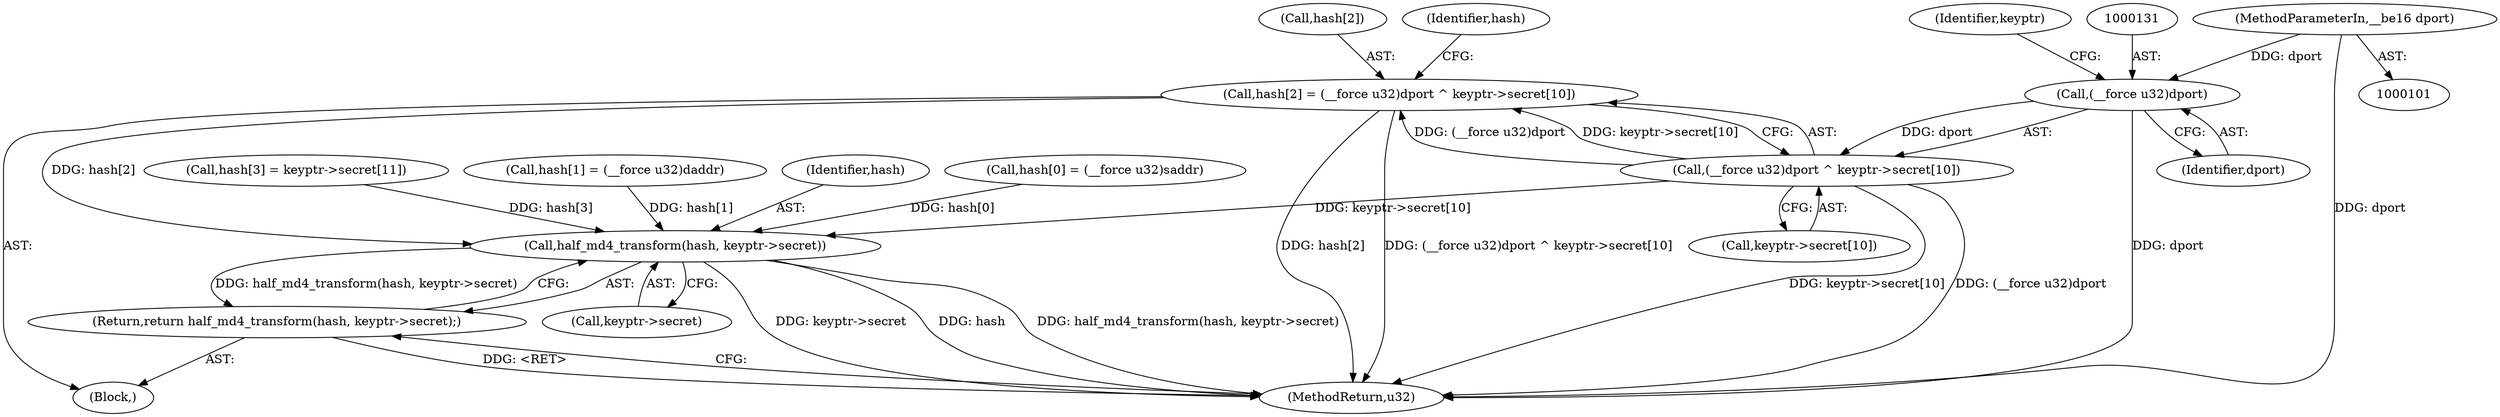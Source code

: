 digraph "1_linux_6e5714eaf77d79ae1c8b47e3e040ff5411b717ec_4@array" {
"1000125" [label="(Call,hash[2] = (__force u32)dport ^ keyptr->secret[10])"];
"1000129" [label="(Call,(__force u32)dport ^ keyptr->secret[10])"];
"1000130" [label="(Call,(__force u32)dport)"];
"1000104" [label="(MethodParameterIn,__be16 dport)"];
"1000148" [label="(Call,half_md4_transform(hash, keyptr->secret))"];
"1000147" [label="(Return,return half_md4_transform(hash, keyptr->secret);)"];
"1000104" [label="(MethodParameterIn,__be16 dport)"];
"1000148" [label="(Call,half_md4_transform(hash, keyptr->secret))"];
"1000126" [label="(Call,hash[2])"];
"1000138" [label="(Call,hash[3] = keyptr->secret[11])"];
"1000147" [label="(Return,return half_md4_transform(hash, keyptr->secret);)"];
"1000118" [label="(Call,hash[1] = (__force u32)daddr)"];
"1000105" [label="(Block,)"];
"1000129" [label="(Call,(__force u32)dport ^ keyptr->secret[10])"];
"1000130" [label="(Call,(__force u32)dport)"];
"1000132" [label="(Identifier,dport)"];
"1000125" [label="(Call,hash[2] = (__force u32)dport ^ keyptr->secret[10])"];
"1000135" [label="(Identifier,keyptr)"];
"1000150" [label="(Call,keyptr->secret)"];
"1000149" [label="(Identifier,hash)"];
"1000111" [label="(Call,hash[0] = (__force u32)saddr)"];
"1000140" [label="(Identifier,hash)"];
"1000153" [label="(MethodReturn,u32)"];
"1000133" [label="(Call,keyptr->secret[10])"];
"1000125" -> "1000105"  [label="AST: "];
"1000125" -> "1000129"  [label="CFG: "];
"1000126" -> "1000125"  [label="AST: "];
"1000129" -> "1000125"  [label="AST: "];
"1000140" -> "1000125"  [label="CFG: "];
"1000125" -> "1000153"  [label="DDG: hash[2]"];
"1000125" -> "1000153"  [label="DDG: (__force u32)dport ^ keyptr->secret[10]"];
"1000129" -> "1000125"  [label="DDG: (__force u32)dport"];
"1000129" -> "1000125"  [label="DDG: keyptr->secret[10]"];
"1000125" -> "1000148"  [label="DDG: hash[2]"];
"1000129" -> "1000133"  [label="CFG: "];
"1000130" -> "1000129"  [label="AST: "];
"1000133" -> "1000129"  [label="AST: "];
"1000129" -> "1000153"  [label="DDG: (__force u32)dport"];
"1000129" -> "1000153"  [label="DDG: keyptr->secret[10]"];
"1000130" -> "1000129"  [label="DDG: dport"];
"1000129" -> "1000148"  [label="DDG: keyptr->secret[10]"];
"1000130" -> "1000132"  [label="CFG: "];
"1000131" -> "1000130"  [label="AST: "];
"1000132" -> "1000130"  [label="AST: "];
"1000135" -> "1000130"  [label="CFG: "];
"1000130" -> "1000153"  [label="DDG: dport"];
"1000104" -> "1000130"  [label="DDG: dport"];
"1000104" -> "1000101"  [label="AST: "];
"1000104" -> "1000153"  [label="DDG: dport"];
"1000148" -> "1000147"  [label="AST: "];
"1000148" -> "1000150"  [label="CFG: "];
"1000149" -> "1000148"  [label="AST: "];
"1000150" -> "1000148"  [label="AST: "];
"1000147" -> "1000148"  [label="CFG: "];
"1000148" -> "1000153"  [label="DDG: keyptr->secret"];
"1000148" -> "1000153"  [label="DDG: hash"];
"1000148" -> "1000153"  [label="DDG: half_md4_transform(hash, keyptr->secret)"];
"1000148" -> "1000147"  [label="DDG: half_md4_transform(hash, keyptr->secret)"];
"1000138" -> "1000148"  [label="DDG: hash[3]"];
"1000111" -> "1000148"  [label="DDG: hash[0]"];
"1000118" -> "1000148"  [label="DDG: hash[1]"];
"1000147" -> "1000105"  [label="AST: "];
"1000153" -> "1000147"  [label="CFG: "];
"1000147" -> "1000153"  [label="DDG: <RET>"];
}
